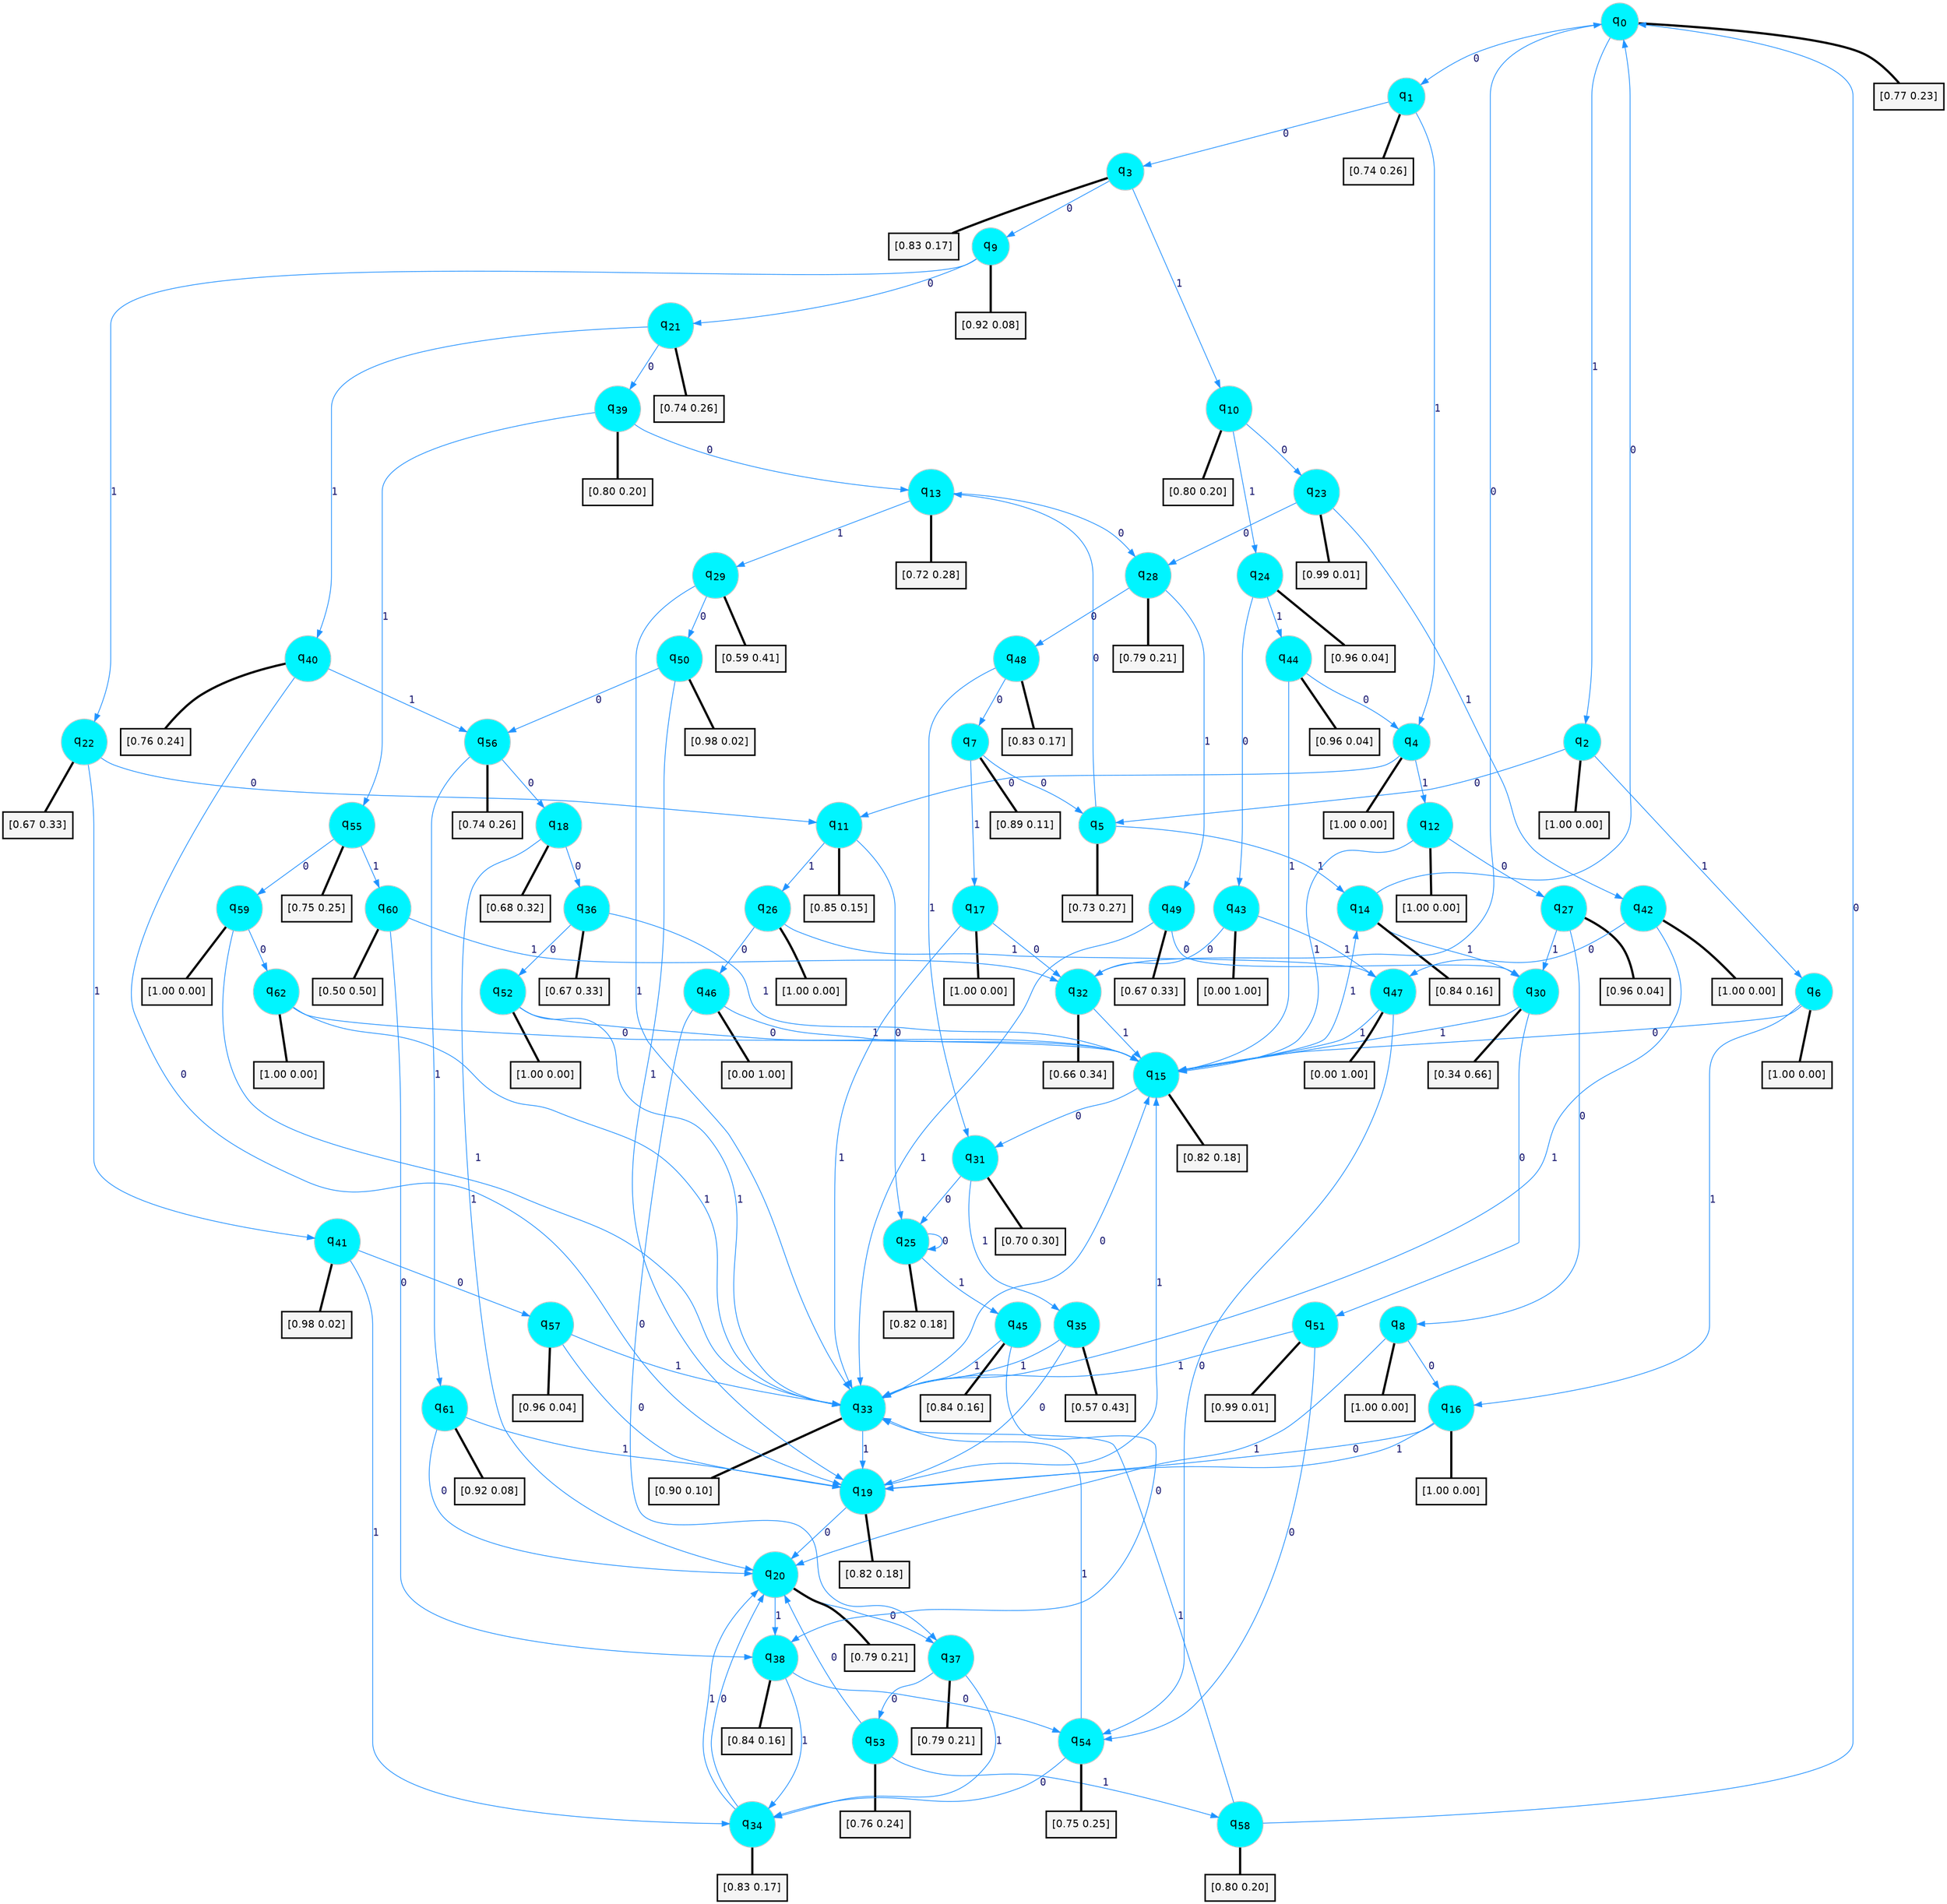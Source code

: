 digraph G {
graph [
bgcolor=transparent, dpi=300, rankdir=TD, size="40,25"];
node [
color=gray, fillcolor=turquoise1, fontcolor=black, fontname=Helvetica, fontsize=16, fontweight=bold, shape=circle, style=filled];
edge [
arrowsize=1, color=dodgerblue1, fontcolor=midnightblue, fontname=courier, fontweight=bold, penwidth=1, style=solid, weight=20];
0[label=<q<SUB>0</SUB>>];
1[label=<q<SUB>1</SUB>>];
2[label=<q<SUB>2</SUB>>];
3[label=<q<SUB>3</SUB>>];
4[label=<q<SUB>4</SUB>>];
5[label=<q<SUB>5</SUB>>];
6[label=<q<SUB>6</SUB>>];
7[label=<q<SUB>7</SUB>>];
8[label=<q<SUB>8</SUB>>];
9[label=<q<SUB>9</SUB>>];
10[label=<q<SUB>10</SUB>>];
11[label=<q<SUB>11</SUB>>];
12[label=<q<SUB>12</SUB>>];
13[label=<q<SUB>13</SUB>>];
14[label=<q<SUB>14</SUB>>];
15[label=<q<SUB>15</SUB>>];
16[label=<q<SUB>16</SUB>>];
17[label=<q<SUB>17</SUB>>];
18[label=<q<SUB>18</SUB>>];
19[label=<q<SUB>19</SUB>>];
20[label=<q<SUB>20</SUB>>];
21[label=<q<SUB>21</SUB>>];
22[label=<q<SUB>22</SUB>>];
23[label=<q<SUB>23</SUB>>];
24[label=<q<SUB>24</SUB>>];
25[label=<q<SUB>25</SUB>>];
26[label=<q<SUB>26</SUB>>];
27[label=<q<SUB>27</SUB>>];
28[label=<q<SUB>28</SUB>>];
29[label=<q<SUB>29</SUB>>];
30[label=<q<SUB>30</SUB>>];
31[label=<q<SUB>31</SUB>>];
32[label=<q<SUB>32</SUB>>];
33[label=<q<SUB>33</SUB>>];
34[label=<q<SUB>34</SUB>>];
35[label=<q<SUB>35</SUB>>];
36[label=<q<SUB>36</SUB>>];
37[label=<q<SUB>37</SUB>>];
38[label=<q<SUB>38</SUB>>];
39[label=<q<SUB>39</SUB>>];
40[label=<q<SUB>40</SUB>>];
41[label=<q<SUB>41</SUB>>];
42[label=<q<SUB>42</SUB>>];
43[label=<q<SUB>43</SUB>>];
44[label=<q<SUB>44</SUB>>];
45[label=<q<SUB>45</SUB>>];
46[label=<q<SUB>46</SUB>>];
47[label=<q<SUB>47</SUB>>];
48[label=<q<SUB>48</SUB>>];
49[label=<q<SUB>49</SUB>>];
50[label=<q<SUB>50</SUB>>];
51[label=<q<SUB>51</SUB>>];
52[label=<q<SUB>52</SUB>>];
53[label=<q<SUB>53</SUB>>];
54[label=<q<SUB>54</SUB>>];
55[label=<q<SUB>55</SUB>>];
56[label=<q<SUB>56</SUB>>];
57[label=<q<SUB>57</SUB>>];
58[label=<q<SUB>58</SUB>>];
59[label=<q<SUB>59</SUB>>];
60[label=<q<SUB>60</SUB>>];
61[label=<q<SUB>61</SUB>>];
62[label=<q<SUB>62</SUB>>];
63[label="[0.77 0.23]", shape=box,fontcolor=black, fontname=Helvetica, fontsize=14, penwidth=2, fillcolor=whitesmoke,color=black];
64[label="[0.74 0.26]", shape=box,fontcolor=black, fontname=Helvetica, fontsize=14, penwidth=2, fillcolor=whitesmoke,color=black];
65[label="[1.00 0.00]", shape=box,fontcolor=black, fontname=Helvetica, fontsize=14, penwidth=2, fillcolor=whitesmoke,color=black];
66[label="[0.83 0.17]", shape=box,fontcolor=black, fontname=Helvetica, fontsize=14, penwidth=2, fillcolor=whitesmoke,color=black];
67[label="[1.00 0.00]", shape=box,fontcolor=black, fontname=Helvetica, fontsize=14, penwidth=2, fillcolor=whitesmoke,color=black];
68[label="[0.73 0.27]", shape=box,fontcolor=black, fontname=Helvetica, fontsize=14, penwidth=2, fillcolor=whitesmoke,color=black];
69[label="[1.00 0.00]", shape=box,fontcolor=black, fontname=Helvetica, fontsize=14, penwidth=2, fillcolor=whitesmoke,color=black];
70[label="[0.89 0.11]", shape=box,fontcolor=black, fontname=Helvetica, fontsize=14, penwidth=2, fillcolor=whitesmoke,color=black];
71[label="[1.00 0.00]", shape=box,fontcolor=black, fontname=Helvetica, fontsize=14, penwidth=2, fillcolor=whitesmoke,color=black];
72[label="[0.92 0.08]", shape=box,fontcolor=black, fontname=Helvetica, fontsize=14, penwidth=2, fillcolor=whitesmoke,color=black];
73[label="[0.80 0.20]", shape=box,fontcolor=black, fontname=Helvetica, fontsize=14, penwidth=2, fillcolor=whitesmoke,color=black];
74[label="[0.85 0.15]", shape=box,fontcolor=black, fontname=Helvetica, fontsize=14, penwidth=2, fillcolor=whitesmoke,color=black];
75[label="[1.00 0.00]", shape=box,fontcolor=black, fontname=Helvetica, fontsize=14, penwidth=2, fillcolor=whitesmoke,color=black];
76[label="[0.72 0.28]", shape=box,fontcolor=black, fontname=Helvetica, fontsize=14, penwidth=2, fillcolor=whitesmoke,color=black];
77[label="[0.84 0.16]", shape=box,fontcolor=black, fontname=Helvetica, fontsize=14, penwidth=2, fillcolor=whitesmoke,color=black];
78[label="[0.82 0.18]", shape=box,fontcolor=black, fontname=Helvetica, fontsize=14, penwidth=2, fillcolor=whitesmoke,color=black];
79[label="[1.00 0.00]", shape=box,fontcolor=black, fontname=Helvetica, fontsize=14, penwidth=2, fillcolor=whitesmoke,color=black];
80[label="[1.00 0.00]", shape=box,fontcolor=black, fontname=Helvetica, fontsize=14, penwidth=2, fillcolor=whitesmoke,color=black];
81[label="[0.68 0.32]", shape=box,fontcolor=black, fontname=Helvetica, fontsize=14, penwidth=2, fillcolor=whitesmoke,color=black];
82[label="[0.82 0.18]", shape=box,fontcolor=black, fontname=Helvetica, fontsize=14, penwidth=2, fillcolor=whitesmoke,color=black];
83[label="[0.79 0.21]", shape=box,fontcolor=black, fontname=Helvetica, fontsize=14, penwidth=2, fillcolor=whitesmoke,color=black];
84[label="[0.74 0.26]", shape=box,fontcolor=black, fontname=Helvetica, fontsize=14, penwidth=2, fillcolor=whitesmoke,color=black];
85[label="[0.67 0.33]", shape=box,fontcolor=black, fontname=Helvetica, fontsize=14, penwidth=2, fillcolor=whitesmoke,color=black];
86[label="[0.99 0.01]", shape=box,fontcolor=black, fontname=Helvetica, fontsize=14, penwidth=2, fillcolor=whitesmoke,color=black];
87[label="[0.96 0.04]", shape=box,fontcolor=black, fontname=Helvetica, fontsize=14, penwidth=2, fillcolor=whitesmoke,color=black];
88[label="[0.82 0.18]", shape=box,fontcolor=black, fontname=Helvetica, fontsize=14, penwidth=2, fillcolor=whitesmoke,color=black];
89[label="[1.00 0.00]", shape=box,fontcolor=black, fontname=Helvetica, fontsize=14, penwidth=2, fillcolor=whitesmoke,color=black];
90[label="[0.96 0.04]", shape=box,fontcolor=black, fontname=Helvetica, fontsize=14, penwidth=2, fillcolor=whitesmoke,color=black];
91[label="[0.79 0.21]", shape=box,fontcolor=black, fontname=Helvetica, fontsize=14, penwidth=2, fillcolor=whitesmoke,color=black];
92[label="[0.59 0.41]", shape=box,fontcolor=black, fontname=Helvetica, fontsize=14, penwidth=2, fillcolor=whitesmoke,color=black];
93[label="[0.34 0.66]", shape=box,fontcolor=black, fontname=Helvetica, fontsize=14, penwidth=2, fillcolor=whitesmoke,color=black];
94[label="[0.70 0.30]", shape=box,fontcolor=black, fontname=Helvetica, fontsize=14, penwidth=2, fillcolor=whitesmoke,color=black];
95[label="[0.66 0.34]", shape=box,fontcolor=black, fontname=Helvetica, fontsize=14, penwidth=2, fillcolor=whitesmoke,color=black];
96[label="[0.90 0.10]", shape=box,fontcolor=black, fontname=Helvetica, fontsize=14, penwidth=2, fillcolor=whitesmoke,color=black];
97[label="[0.83 0.17]", shape=box,fontcolor=black, fontname=Helvetica, fontsize=14, penwidth=2, fillcolor=whitesmoke,color=black];
98[label="[0.57 0.43]", shape=box,fontcolor=black, fontname=Helvetica, fontsize=14, penwidth=2, fillcolor=whitesmoke,color=black];
99[label="[0.67 0.33]", shape=box,fontcolor=black, fontname=Helvetica, fontsize=14, penwidth=2, fillcolor=whitesmoke,color=black];
100[label="[0.79 0.21]", shape=box,fontcolor=black, fontname=Helvetica, fontsize=14, penwidth=2, fillcolor=whitesmoke,color=black];
101[label="[0.84 0.16]", shape=box,fontcolor=black, fontname=Helvetica, fontsize=14, penwidth=2, fillcolor=whitesmoke,color=black];
102[label="[0.80 0.20]", shape=box,fontcolor=black, fontname=Helvetica, fontsize=14, penwidth=2, fillcolor=whitesmoke,color=black];
103[label="[0.76 0.24]", shape=box,fontcolor=black, fontname=Helvetica, fontsize=14, penwidth=2, fillcolor=whitesmoke,color=black];
104[label="[0.98 0.02]", shape=box,fontcolor=black, fontname=Helvetica, fontsize=14, penwidth=2, fillcolor=whitesmoke,color=black];
105[label="[1.00 0.00]", shape=box,fontcolor=black, fontname=Helvetica, fontsize=14, penwidth=2, fillcolor=whitesmoke,color=black];
106[label="[0.00 1.00]", shape=box,fontcolor=black, fontname=Helvetica, fontsize=14, penwidth=2, fillcolor=whitesmoke,color=black];
107[label="[0.96 0.04]", shape=box,fontcolor=black, fontname=Helvetica, fontsize=14, penwidth=2, fillcolor=whitesmoke,color=black];
108[label="[0.84 0.16]", shape=box,fontcolor=black, fontname=Helvetica, fontsize=14, penwidth=2, fillcolor=whitesmoke,color=black];
109[label="[0.00 1.00]", shape=box,fontcolor=black, fontname=Helvetica, fontsize=14, penwidth=2, fillcolor=whitesmoke,color=black];
110[label="[0.00 1.00]", shape=box,fontcolor=black, fontname=Helvetica, fontsize=14, penwidth=2, fillcolor=whitesmoke,color=black];
111[label="[0.83 0.17]", shape=box,fontcolor=black, fontname=Helvetica, fontsize=14, penwidth=2, fillcolor=whitesmoke,color=black];
112[label="[0.67 0.33]", shape=box,fontcolor=black, fontname=Helvetica, fontsize=14, penwidth=2, fillcolor=whitesmoke,color=black];
113[label="[0.98 0.02]", shape=box,fontcolor=black, fontname=Helvetica, fontsize=14, penwidth=2, fillcolor=whitesmoke,color=black];
114[label="[0.99 0.01]", shape=box,fontcolor=black, fontname=Helvetica, fontsize=14, penwidth=2, fillcolor=whitesmoke,color=black];
115[label="[1.00 0.00]", shape=box,fontcolor=black, fontname=Helvetica, fontsize=14, penwidth=2, fillcolor=whitesmoke,color=black];
116[label="[0.76 0.24]", shape=box,fontcolor=black, fontname=Helvetica, fontsize=14, penwidth=2, fillcolor=whitesmoke,color=black];
117[label="[0.75 0.25]", shape=box,fontcolor=black, fontname=Helvetica, fontsize=14, penwidth=2, fillcolor=whitesmoke,color=black];
118[label="[0.75 0.25]", shape=box,fontcolor=black, fontname=Helvetica, fontsize=14, penwidth=2, fillcolor=whitesmoke,color=black];
119[label="[0.74 0.26]", shape=box,fontcolor=black, fontname=Helvetica, fontsize=14, penwidth=2, fillcolor=whitesmoke,color=black];
120[label="[0.96 0.04]", shape=box,fontcolor=black, fontname=Helvetica, fontsize=14, penwidth=2, fillcolor=whitesmoke,color=black];
121[label="[0.80 0.20]", shape=box,fontcolor=black, fontname=Helvetica, fontsize=14, penwidth=2, fillcolor=whitesmoke,color=black];
122[label="[1.00 0.00]", shape=box,fontcolor=black, fontname=Helvetica, fontsize=14, penwidth=2, fillcolor=whitesmoke,color=black];
123[label="[0.50 0.50]", shape=box,fontcolor=black, fontname=Helvetica, fontsize=14, penwidth=2, fillcolor=whitesmoke,color=black];
124[label="[0.92 0.08]", shape=box,fontcolor=black, fontname=Helvetica, fontsize=14, penwidth=2, fillcolor=whitesmoke,color=black];
125[label="[1.00 0.00]", shape=box,fontcolor=black, fontname=Helvetica, fontsize=14, penwidth=2, fillcolor=whitesmoke,color=black];
0->1 [label=0];
0->2 [label=1];
0->63 [arrowhead=none, penwidth=3,color=black];
1->3 [label=0];
1->4 [label=1];
1->64 [arrowhead=none, penwidth=3,color=black];
2->5 [label=0];
2->6 [label=1];
2->65 [arrowhead=none, penwidth=3,color=black];
3->9 [label=0];
3->10 [label=1];
3->66 [arrowhead=none, penwidth=3,color=black];
4->11 [label=0];
4->12 [label=1];
4->67 [arrowhead=none, penwidth=3,color=black];
5->13 [label=0];
5->14 [label=1];
5->68 [arrowhead=none, penwidth=3,color=black];
6->15 [label=0];
6->16 [label=1];
6->69 [arrowhead=none, penwidth=3,color=black];
7->5 [label=0];
7->17 [label=1];
7->70 [arrowhead=none, penwidth=3,color=black];
8->16 [label=0];
8->20 [label=1];
8->71 [arrowhead=none, penwidth=3,color=black];
9->21 [label=0];
9->22 [label=1];
9->72 [arrowhead=none, penwidth=3,color=black];
10->23 [label=0];
10->24 [label=1];
10->73 [arrowhead=none, penwidth=3,color=black];
11->25 [label=0];
11->26 [label=1];
11->74 [arrowhead=none, penwidth=3,color=black];
12->27 [label=0];
12->15 [label=1];
12->75 [arrowhead=none, penwidth=3,color=black];
13->28 [label=0];
13->29 [label=1];
13->76 [arrowhead=none, penwidth=3,color=black];
14->0 [label=0];
14->30 [label=1];
14->77 [arrowhead=none, penwidth=3,color=black];
15->31 [label=0];
15->14 [label=1];
15->78 [arrowhead=none, penwidth=3,color=black];
16->19 [label=0];
16->19 [label=1];
16->79 [arrowhead=none, penwidth=3,color=black];
17->32 [label=0];
17->33 [label=1];
17->80 [arrowhead=none, penwidth=3,color=black];
18->36 [label=0];
18->20 [label=1];
18->81 [arrowhead=none, penwidth=3,color=black];
19->20 [label=0];
19->15 [label=1];
19->82 [arrowhead=none, penwidth=3,color=black];
20->37 [label=0];
20->38 [label=1];
20->83 [arrowhead=none, penwidth=3,color=black];
21->39 [label=0];
21->40 [label=1];
21->84 [arrowhead=none, penwidth=3,color=black];
22->11 [label=0];
22->41 [label=1];
22->85 [arrowhead=none, penwidth=3,color=black];
23->28 [label=0];
23->42 [label=1];
23->86 [arrowhead=none, penwidth=3,color=black];
24->43 [label=0];
24->44 [label=1];
24->87 [arrowhead=none, penwidth=3,color=black];
25->25 [label=0];
25->45 [label=1];
25->88 [arrowhead=none, penwidth=3,color=black];
26->46 [label=0];
26->47 [label=1];
26->89 [arrowhead=none, penwidth=3,color=black];
27->8 [label=0];
27->30 [label=1];
27->90 [arrowhead=none, penwidth=3,color=black];
28->48 [label=0];
28->49 [label=1];
28->91 [arrowhead=none, penwidth=3,color=black];
29->50 [label=0];
29->33 [label=1];
29->92 [arrowhead=none, penwidth=3,color=black];
30->51 [label=0];
30->15 [label=1];
30->93 [arrowhead=none, penwidth=3,color=black];
31->25 [label=0];
31->35 [label=1];
31->94 [arrowhead=none, penwidth=3,color=black];
32->0 [label=0];
32->15 [label=1];
32->95 [arrowhead=none, penwidth=3,color=black];
33->15 [label=0];
33->19 [label=1];
33->96 [arrowhead=none, penwidth=3,color=black];
34->20 [label=0];
34->20 [label=1];
34->97 [arrowhead=none, penwidth=3,color=black];
35->19 [label=0];
35->33 [label=1];
35->98 [arrowhead=none, penwidth=3,color=black];
36->52 [label=0];
36->15 [label=1];
36->99 [arrowhead=none, penwidth=3,color=black];
37->53 [label=0];
37->34 [label=1];
37->100 [arrowhead=none, penwidth=3,color=black];
38->54 [label=0];
38->34 [label=1];
38->101 [arrowhead=none, penwidth=3,color=black];
39->13 [label=0];
39->55 [label=1];
39->102 [arrowhead=none, penwidth=3,color=black];
40->19 [label=0];
40->56 [label=1];
40->103 [arrowhead=none, penwidth=3,color=black];
41->57 [label=0];
41->34 [label=1];
41->104 [arrowhead=none, penwidth=3,color=black];
42->47 [label=0];
42->33 [label=1];
42->105 [arrowhead=none, penwidth=3,color=black];
43->32 [label=0];
43->47 [label=1];
43->106 [arrowhead=none, penwidth=3,color=black];
44->4 [label=0];
44->15 [label=1];
44->107 [arrowhead=none, penwidth=3,color=black];
45->38 [label=0];
45->33 [label=1];
45->108 [arrowhead=none, penwidth=3,color=black];
46->37 [label=0];
46->15 [label=1];
46->109 [arrowhead=none, penwidth=3,color=black];
47->54 [label=0];
47->15 [label=1];
47->110 [arrowhead=none, penwidth=3,color=black];
48->7 [label=0];
48->31 [label=1];
48->111 [arrowhead=none, penwidth=3,color=black];
49->30 [label=0];
49->33 [label=1];
49->112 [arrowhead=none, penwidth=3,color=black];
50->56 [label=0];
50->19 [label=1];
50->113 [arrowhead=none, penwidth=3,color=black];
51->54 [label=0];
51->33 [label=1];
51->114 [arrowhead=none, penwidth=3,color=black];
52->15 [label=0];
52->33 [label=1];
52->115 [arrowhead=none, penwidth=3,color=black];
53->20 [label=0];
53->58 [label=1];
53->116 [arrowhead=none, penwidth=3,color=black];
54->34 [label=0];
54->33 [label=1];
54->117 [arrowhead=none, penwidth=3,color=black];
55->59 [label=0];
55->60 [label=1];
55->118 [arrowhead=none, penwidth=3,color=black];
56->18 [label=0];
56->61 [label=1];
56->119 [arrowhead=none, penwidth=3,color=black];
57->19 [label=0];
57->33 [label=1];
57->120 [arrowhead=none, penwidth=3,color=black];
58->0 [label=0];
58->33 [label=1];
58->121 [arrowhead=none, penwidth=3,color=black];
59->62 [label=0];
59->33 [label=1];
59->122 [arrowhead=none, penwidth=3,color=black];
60->38 [label=0];
60->32 [label=1];
60->123 [arrowhead=none, penwidth=3,color=black];
61->20 [label=0];
61->19 [label=1];
61->124 [arrowhead=none, penwidth=3,color=black];
62->15 [label=0];
62->33 [label=1];
62->125 [arrowhead=none, penwidth=3,color=black];
}
